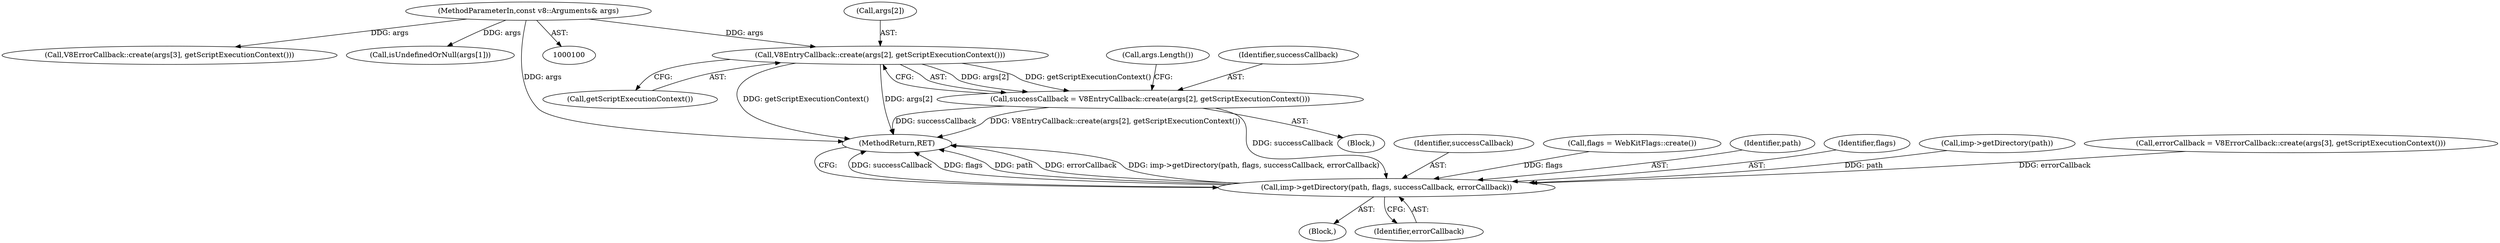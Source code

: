 digraph "0_Chrome_e9372a1bfd3588a80fcf49aa07321f0971dd6091_50@API" {
"1000203" [label="(Call,V8EntryCallback::create(args[2], getScriptExecutionContext()))"];
"1000101" [label="(MethodParameterIn,const v8::Arguments& args)"];
"1000201" [label="(Call,successCallback = V8EntryCallback::create(args[2], getScriptExecutionContext()))"];
"1000234" [label="(Call,imp->getDirectory(path, flags, successCallback, errorCallback))"];
"1000212" [label="(Call,args.Length())"];
"1000204" [label="(Call,args[2])"];
"1000101" [label="(MethodParameterIn,const v8::Arguments& args)"];
"1000203" [label="(Call,V8EntryCallback::create(args[2], getScriptExecutionContext()))"];
"1000237" [label="(Identifier,successCallback)"];
"1000229" [label="(Call,V8ErrorCallback::create(args[3], getScriptExecutionContext()))"];
"1000133" [label="(Call,flags = WebKitFlags::create())"];
"1000207" [label="(Call,getScriptExecutionContext())"];
"1000127" [label="(Call,isUndefinedOrNull(args[1]))"];
"1000235" [label="(Identifier,path)"];
"1000102" [label="(Block,)"];
"1000202" [label="(Identifier,successCallback)"];
"1000238" [label="(Identifier,errorCallback)"];
"1000201" [label="(Call,successCallback = V8EntryCallback::create(args[2], getScriptExecutionContext()))"];
"1000234" [label="(Call,imp->getDirectory(path, flags, successCallback, errorCallback))"];
"1000193" [label="(Block,)"];
"1000236" [label="(Identifier,flags)"];
"1000121" [label="(Call,imp->getDirectory(path))"];
"1000239" [label="(MethodReturn,RET)"];
"1000227" [label="(Call,errorCallback = V8ErrorCallback::create(args[3], getScriptExecutionContext()))"];
"1000203" -> "1000201"  [label="AST: "];
"1000203" -> "1000207"  [label="CFG: "];
"1000204" -> "1000203"  [label="AST: "];
"1000207" -> "1000203"  [label="AST: "];
"1000201" -> "1000203"  [label="CFG: "];
"1000203" -> "1000239"  [label="DDG: getScriptExecutionContext()"];
"1000203" -> "1000239"  [label="DDG: args[2]"];
"1000203" -> "1000201"  [label="DDG: args[2]"];
"1000203" -> "1000201"  [label="DDG: getScriptExecutionContext()"];
"1000101" -> "1000203"  [label="DDG: args"];
"1000101" -> "1000100"  [label="AST: "];
"1000101" -> "1000239"  [label="DDG: args"];
"1000101" -> "1000127"  [label="DDG: args"];
"1000101" -> "1000229"  [label="DDG: args"];
"1000201" -> "1000193"  [label="AST: "];
"1000202" -> "1000201"  [label="AST: "];
"1000212" -> "1000201"  [label="CFG: "];
"1000201" -> "1000239"  [label="DDG: V8EntryCallback::create(args[2], getScriptExecutionContext())"];
"1000201" -> "1000239"  [label="DDG: successCallback"];
"1000201" -> "1000234"  [label="DDG: successCallback"];
"1000234" -> "1000102"  [label="AST: "];
"1000234" -> "1000238"  [label="CFG: "];
"1000235" -> "1000234"  [label="AST: "];
"1000236" -> "1000234"  [label="AST: "];
"1000237" -> "1000234"  [label="AST: "];
"1000238" -> "1000234"  [label="AST: "];
"1000239" -> "1000234"  [label="CFG: "];
"1000234" -> "1000239"  [label="DDG: successCallback"];
"1000234" -> "1000239"  [label="DDG: flags"];
"1000234" -> "1000239"  [label="DDG: path"];
"1000234" -> "1000239"  [label="DDG: errorCallback"];
"1000234" -> "1000239"  [label="DDG: imp->getDirectory(path, flags, successCallback, errorCallback)"];
"1000121" -> "1000234"  [label="DDG: path"];
"1000133" -> "1000234"  [label="DDG: flags"];
"1000227" -> "1000234"  [label="DDG: errorCallback"];
}
